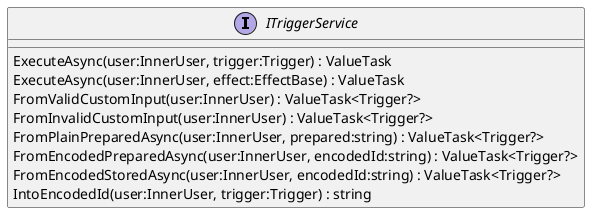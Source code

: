 @startuml
interface ITriggerService {
    ExecuteAsync(user:InnerUser, trigger:Trigger) : ValueTask
    ExecuteAsync(user:InnerUser, effect:EffectBase) : ValueTask
    FromValidCustomInput(user:InnerUser) : ValueTask<Trigger?>
    FromInvalidCustomInput(user:InnerUser) : ValueTask<Trigger?>
    FromPlainPreparedAsync(user:InnerUser, prepared:string) : ValueTask<Trigger?>
    FromEncodedPreparedAsync(user:InnerUser, encodedId:string) : ValueTask<Trigger?>
    FromEncodedStoredAsync(user:InnerUser, encodedId:string) : ValueTask<Trigger?>
    IntoEncodedId(user:InnerUser, trigger:Trigger) : string
}
@enduml
